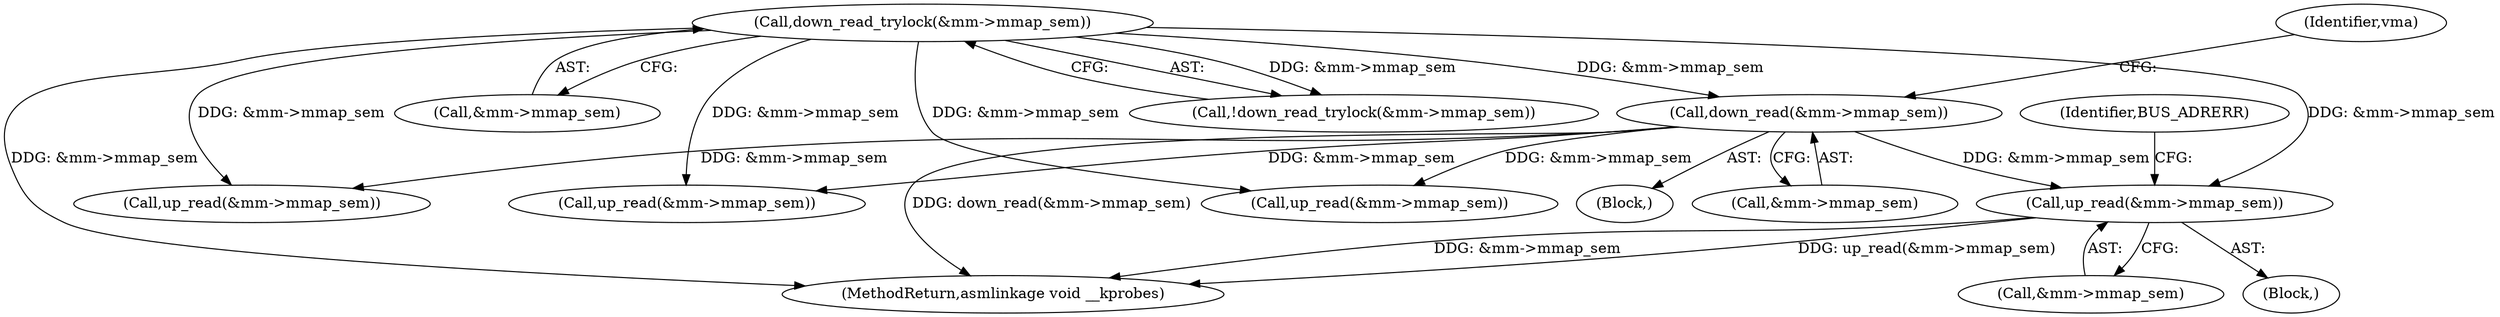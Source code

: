 digraph "0_linux_a8b0ca17b80e92faab46ee7179ba9e99ccb61233_44@API" {
"1000640" [label="(Call,up_read(&mm->mmap_sem))"];
"1000271" [label="(Call,down_read(&mm->mmap_sem))"];
"1000246" [label="(Call,down_read_trylock(&mm->mmap_sem))"];
"1000251" [label="(Block,)"];
"1000246" [label="(Call,down_read_trylock(&mm->mmap_sem))"];
"1000640" [label="(Call,up_read(&mm->mmap_sem))"];
"1000592" [label="(Call,up_read(&mm->mmap_sem))"];
"1000117" [label="(Block,)"];
"1000272" [label="(Call,&mm->mmap_sem)"];
"1000611" [label="(Call,up_read(&mm->mmap_sem))"];
"1000271" [label="(Call,down_read(&mm->mmap_sem))"];
"1000247" [label="(Call,&mm->mmap_sem)"];
"1000658" [label="(MethodReturn,asmlinkage void __kprobes)"];
"1000641" [label="(Call,&mm->mmap_sem)"];
"1000245" [label="(Call,!down_read_trylock(&mm->mmap_sem))"];
"1000524" [label="(Call,up_read(&mm->mmap_sem))"];
"1000646" [label="(Identifier,BUS_ADRERR)"];
"1000277" [label="(Identifier,vma)"];
"1000640" -> "1000117"  [label="AST: "];
"1000640" -> "1000641"  [label="CFG: "];
"1000641" -> "1000640"  [label="AST: "];
"1000646" -> "1000640"  [label="CFG: "];
"1000640" -> "1000658"  [label="DDG: &mm->mmap_sem"];
"1000640" -> "1000658"  [label="DDG: up_read(&mm->mmap_sem)"];
"1000271" -> "1000640"  [label="DDG: &mm->mmap_sem"];
"1000246" -> "1000640"  [label="DDG: &mm->mmap_sem"];
"1000271" -> "1000251"  [label="AST: "];
"1000271" -> "1000272"  [label="CFG: "];
"1000272" -> "1000271"  [label="AST: "];
"1000277" -> "1000271"  [label="CFG: "];
"1000271" -> "1000658"  [label="DDG: down_read(&mm->mmap_sem)"];
"1000246" -> "1000271"  [label="DDG: &mm->mmap_sem"];
"1000271" -> "1000524"  [label="DDG: &mm->mmap_sem"];
"1000271" -> "1000592"  [label="DDG: &mm->mmap_sem"];
"1000271" -> "1000611"  [label="DDG: &mm->mmap_sem"];
"1000246" -> "1000245"  [label="AST: "];
"1000246" -> "1000247"  [label="CFG: "];
"1000247" -> "1000246"  [label="AST: "];
"1000245" -> "1000246"  [label="CFG: "];
"1000246" -> "1000658"  [label="DDG: &mm->mmap_sem"];
"1000246" -> "1000245"  [label="DDG: &mm->mmap_sem"];
"1000246" -> "1000524"  [label="DDG: &mm->mmap_sem"];
"1000246" -> "1000592"  [label="DDG: &mm->mmap_sem"];
"1000246" -> "1000611"  [label="DDG: &mm->mmap_sem"];
}
